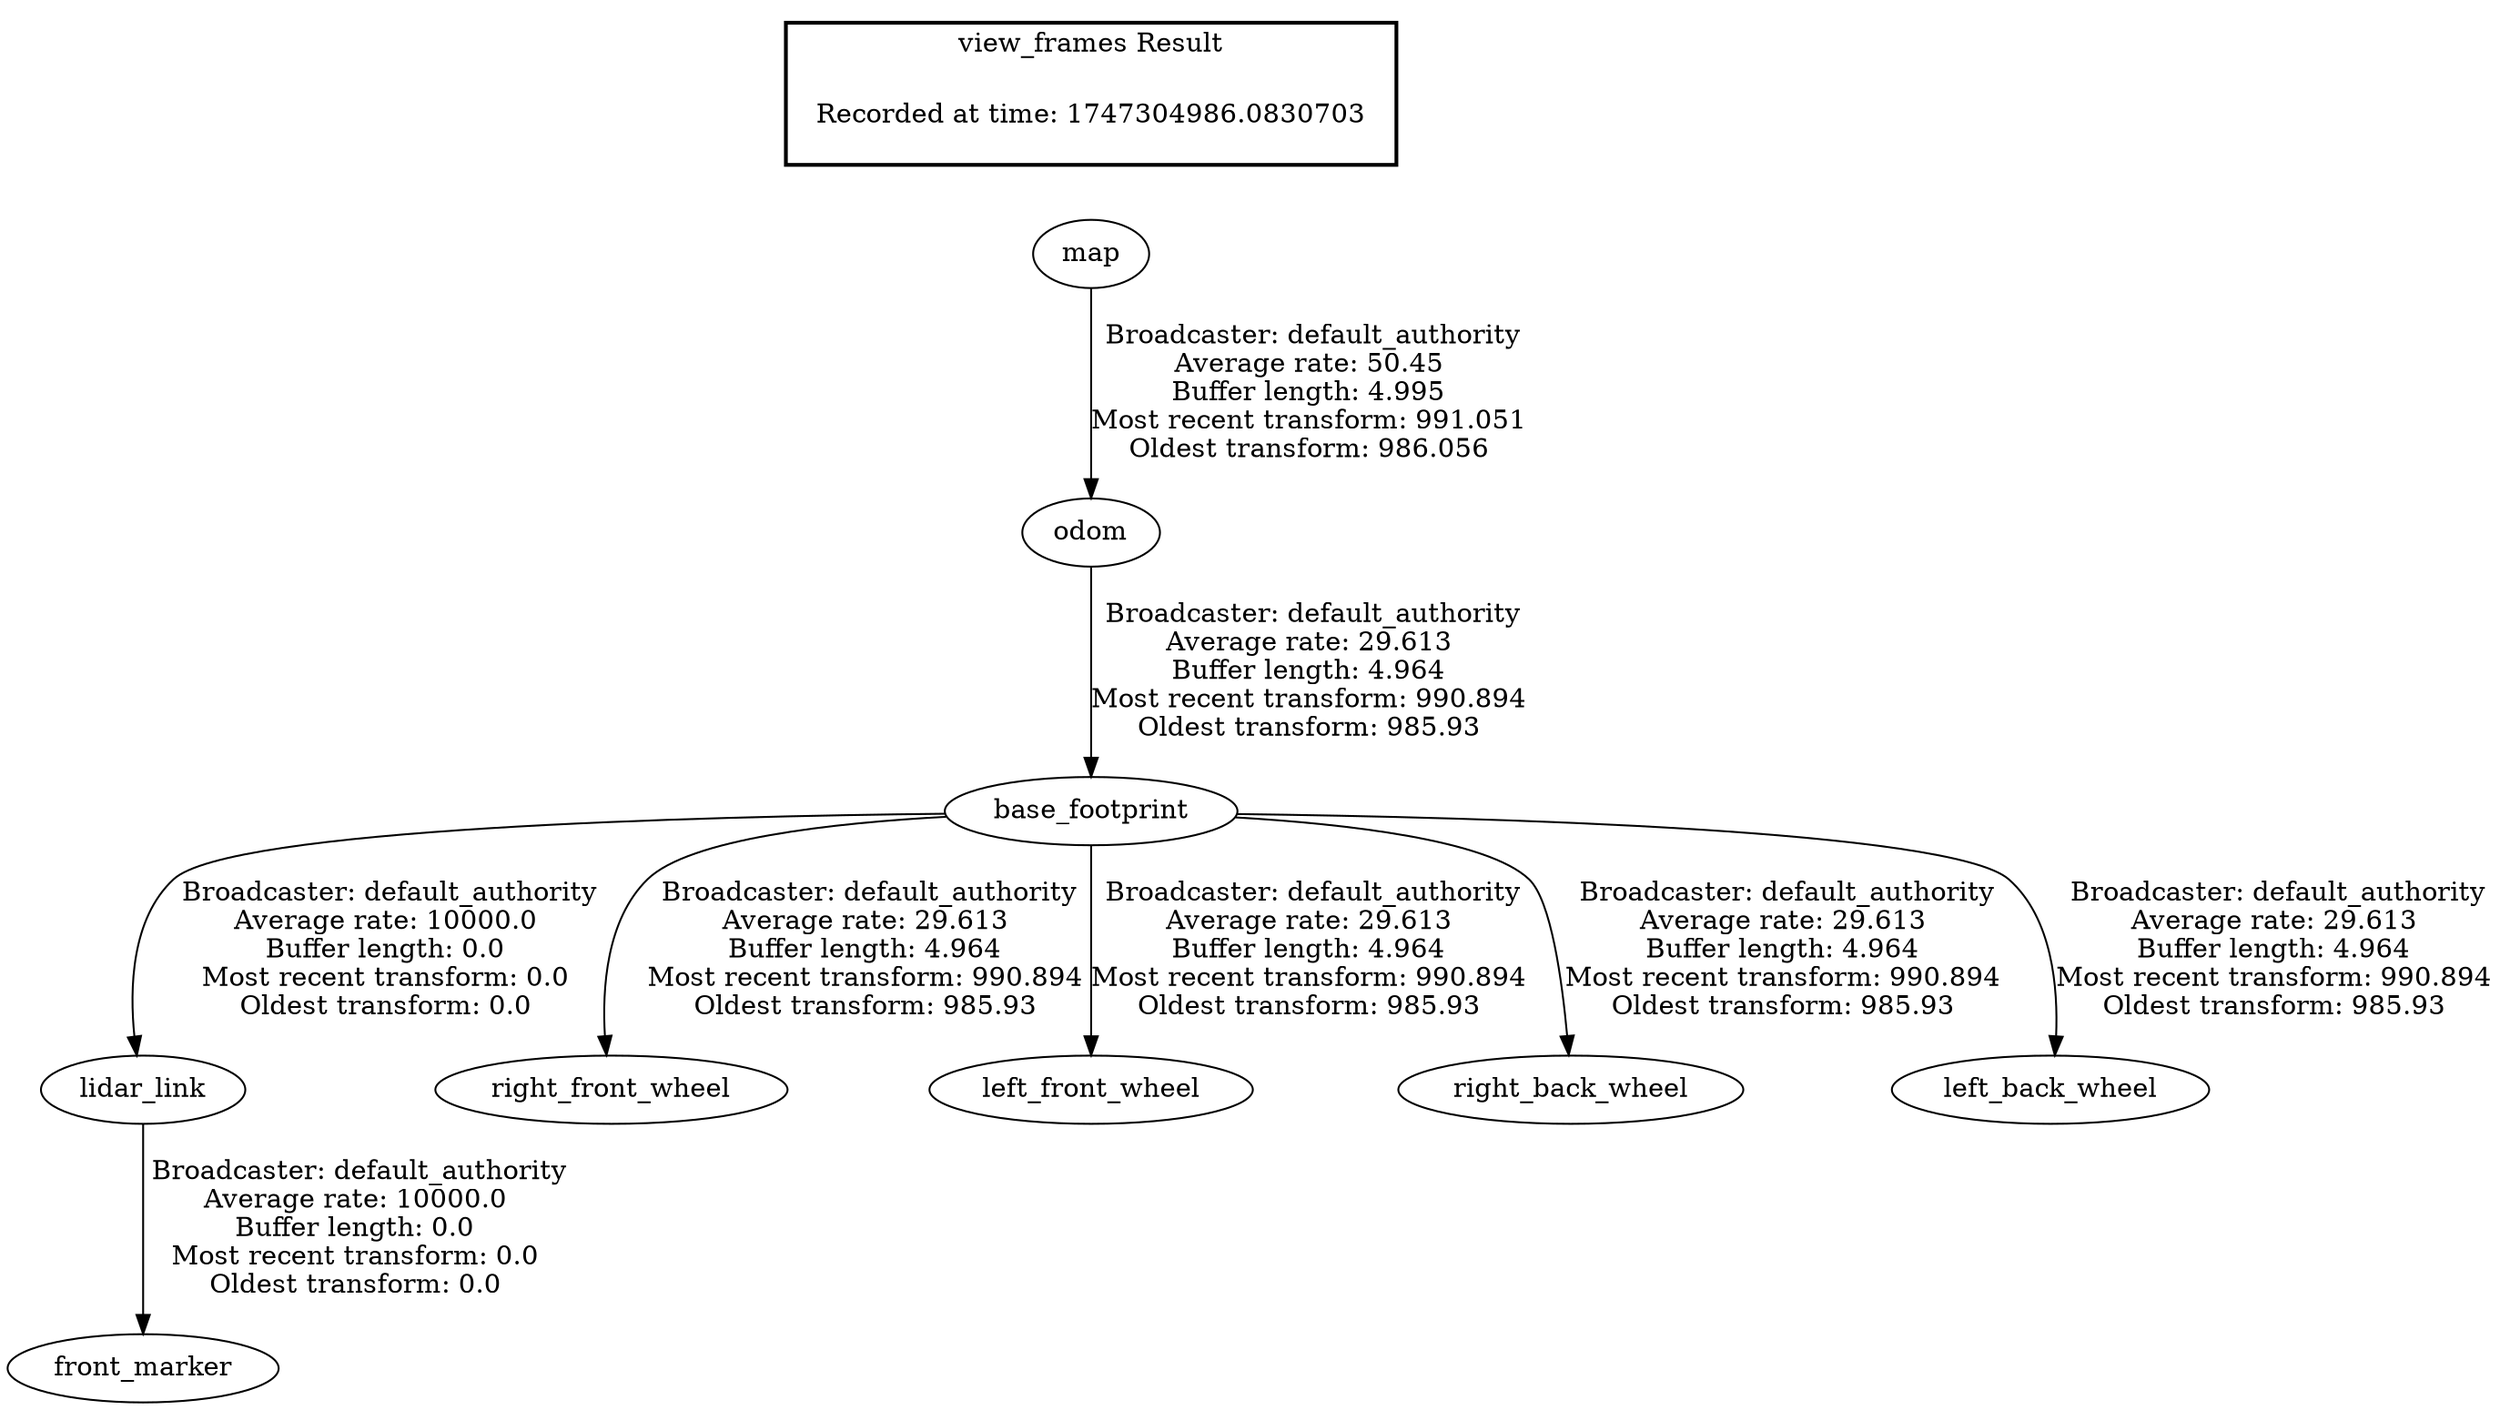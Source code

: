 digraph G {
"lidar_link" -> "front_marker"[label=" Broadcaster: default_authority\nAverage rate: 10000.0\nBuffer length: 0.0\nMost recent transform: 0.0\nOldest transform: 0.0\n"];
"base_footprint" -> "lidar_link"[label=" Broadcaster: default_authority\nAverage rate: 10000.0\nBuffer length: 0.0\nMost recent transform: 0.0\nOldest transform: 0.0\n"];
"odom" -> "base_footprint"[label=" Broadcaster: default_authority\nAverage rate: 29.613\nBuffer length: 4.964\nMost recent transform: 990.894\nOldest transform: 985.93\n"];
"base_footprint" -> "right_front_wheel"[label=" Broadcaster: default_authority\nAverage rate: 29.613\nBuffer length: 4.964\nMost recent transform: 990.894\nOldest transform: 985.93\n"];
"base_footprint" -> "left_front_wheel"[label=" Broadcaster: default_authority\nAverage rate: 29.613\nBuffer length: 4.964\nMost recent transform: 990.894\nOldest transform: 985.93\n"];
"base_footprint" -> "right_back_wheel"[label=" Broadcaster: default_authority\nAverage rate: 29.613\nBuffer length: 4.964\nMost recent transform: 990.894\nOldest transform: 985.93\n"];
"base_footprint" -> "left_back_wheel"[label=" Broadcaster: default_authority\nAverage rate: 29.613\nBuffer length: 4.964\nMost recent transform: 990.894\nOldest transform: 985.93\n"];
"map" -> "odom"[label=" Broadcaster: default_authority\nAverage rate: 50.45\nBuffer length: 4.995\nMost recent transform: 991.051\nOldest transform: 986.056\n"];
edge [style=invis];
 subgraph cluster_legend { style=bold; color=black; label ="view_frames Result";
"Recorded at time: 1747304986.0830703"[ shape=plaintext ] ;
}->"map";
}
